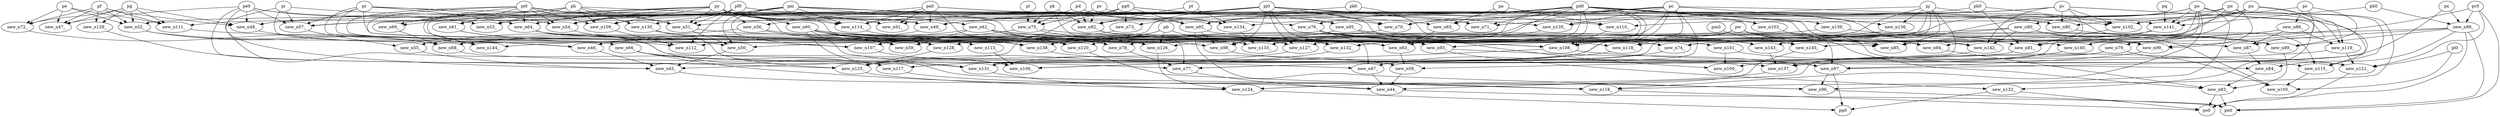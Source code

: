 digraph G {
    "pc0" -> "pn0";
    "new_n44_" -> "pn0";
    "new_n88_" -> "pn0";
    "new_n96_" -> "pn0";
    "new_n83_" -> "pn0";
    "new_n45_" -> "new_n44_";
    "new_n79_" -> "new_n44_";
    "new_n58_" -> "new_n44_";
    "new_n67_" -> "new_n44_";
    "new_n77_" -> "new_n44_";
    "new_n46_" -> "new_n45_";
    "new_n50_" -> "new_n45_";
    "pi" -> "new_n45_";
    "pg0" -> "new_n45_";
    "new_n55_" -> "new_n45_";
    "pr" -> "new_n46_";
    "pc" -> "new_n46_";
    "new_n48_" -> "new_n46_";
    "new_n49_" -> "new_n46_";
    "pe" -> "new_n47_";
    "pf" -> "new_n47_";
    "pg" -> "new_n47_";
    "pe0" -> "new_n47_";
    "pf" -> "new_n48_";
    "pg" -> "new_n48_";
    "pd0" -> "new_n48_";
    "pe0" -> "new_n48_";
    "pm" -> "new_n48_";
    "pj0" -> "new_n49_";
    "ph" -> "new_n49_";
    "py" -> "new_n49_";
    "pv" -> "new_n49_";
    "pa0" -> "new_n49_";
    "pb" -> "new_n50_";
    "pm" -> "new_n50_";
    "new_n52_" -> "new_n50_";
    "new_n51_" -> "new_n50_";
    "pf0" -> "new_n51_";
    "ph" -> "new_n51_";
    "pj0" -> "new_n51_";
    "pi0" -> "new_n51_";
    "py" -> "new_n51_";
    "pc" -> "new_n52_";
    "pe" -> "new_n52_";
    "pf" -> "new_n52_";
    "pg" -> "new_n52_";
    "pd0" -> "new_n53_";
    "pe0" -> "new_n53_";
    "ph" -> "new_n53_";
    "pm" -> "new_n54_";
    "pr" -> "new_n54_";
    "py" -> "new_n54_";
    "pi0" -> "new_n54_";
    "pj0" -> "new_n54_";
    "new_n57_" -> "new_n55_";
    "new_n56_" -> "new_n55_";
    "pa0" -> "new_n56_";
    "py" -> "new_n56_";
    "pr" -> "new_n57_";
    "pe0" -> "new_n57_";
    "pf0" -> "new_n57_";
    "pi" -> "new_n57_";
    "pd0" -> "new_n57_";
    "pj" -> "new_n58_";
    "new_n66_" -> "new_n58_";
    "new_n63_" -> "new_n58_";
    "pd0" -> "new_n59_";
    "new_n61_" -> "new_n59_";
    "new_n62_" -> "new_n59_";
    "new_n60_" -> "new_n59_";
    "py" -> "new_n60_";
    "py" -> "new_n61_";
    "pi0" -> "new_n61_";
    "pm" -> "new_n62_";
    "pu" -> "new_n63_";
    "new_n64_" -> "new_n63_";
    "new_n65_" -> "new_n63_";
    "new_n60_" -> "new_n63_";
    "pd0" -> "new_n63_";
    "py" -> "new_n64_";
    "pm" -> "new_n64_";
    "pr" -> "new_n64_";
    "pi0" -> "new_n64_";
    "pr" -> "new_n65_";
    "pv" -> "new_n65_";
    "pa" -> "new_n65_";
    "ph" -> "new_n66_";
    "new_n76_" -> "new_n67_";
    "pc" -> "new_n67_";
    "new_n68_" -> "new_n67_";
    "new_n74_" -> "new_n67_";
    "new_n70_" -> "new_n68_";
    "new_n52_" -> "new_n68_";
    "new_n69_" -> "new_n68_";
    "new_n72_" -> "new_n68_";
    "new_n73_" -> "new_n68_";
    "py" -> "new_n69_";
    "ph" -> "new_n69_";
    "pi0" -> "new_n69_";
    "pa0" -> "new_n70_";
    "pd0" -> "new_n70_";
    "pj0" -> "new_n70_";
    "pc" -> "new_n70_";
    "pj0" -> "new_n71_";
    "pv" -> "new_n71_";
    "pa0" -> "new_n71_";
    "pd0" -> "new_n71_";
    "pe" -> "new_n72_";
    "pf" -> "new_n72_";
    "pg" -> "new_n72_";
    "pg0" -> "new_n73_";
    "pk0" -> "new_n73_";
    "new_n75_" -> "new_n74_";
    "pj" -> "new_n74_";
    "pr" -> "new_n74_";
    "pn" -> "new_n74_";
    "pl" -> "new_n75_";
    "pd" -> "new_n75_";
    "ps" -> "new_n75_";
    "pk" -> "new_n75_";
    "py" -> "new_n76_";
    "pd0" -> "new_n76_";
    "new_n79_" -> "new_n77_";
    "new_n66_" -> "new_n77_";
    "new_n82_" -> "new_n77_";
    "new_n81_" -> "new_n77_";
    "new_n78_" -> "new_n77_";
    "new_n62_" -> "new_n78_";
    "new_n60_" -> "new_n78_";
    "new_n80_" -> "new_n78_";
    "po" -> "new_n79_";
    "po" -> "new_n80_";
    "pz" -> "new_n81_";
    "po" -> "new_n81_";
    "new_n64_" -> "new_n81_";
    "pv" -> "new_n81_";
    "ph0" -> "new_n81_";
    "pt" -> "new_n82_";
    "pd" -> "new_n82_";
    "ps" -> "new_n82_";
    "pn" -> "new_n82_";
    "pk" -> "new_n82_";
    "new_n94_" -> "new_n83_";
    "pw" -> "new_n83_";
    "new_n84_" -> "new_n83_";
    "new_n89_" -> "new_n83_";
    "new_n61_" -> "new_n84_";
    "new_n87_" -> "new_n84_";
    "new_n88_" -> "new_n84_";
    "new_n86_" -> "new_n85_";
    "po" -> "new_n85_";
    "pw" -> "new_n85_";
    "new_n62_" -> "new_n85_";
    "pd0" -> "new_n85_";
    "pz" -> "new_n86_";
    "po" -> "new_n87_";
    "new_n86_" -> "new_n87_";
    "new_n60_" -> "new_n87_";
    "pb0" -> "new_n88_";
    "pc0" -> "new_n88_";
    "px" -> "new_n88_";
    "new_n92_" -> "new_n89_";
    "pz" -> "new_n89_";
    "new_n90_" -> "new_n89_";
    "new_n76_" -> "new_n89_";
    "new_n88_" -> "new_n89_";
    "pu" -> "new_n90_";
    "pv" -> "new_n90_";
    "pm" -> "new_n90_";
    "pc" -> "new_n90_";
    "pa0" -> "new_n91_";
    "pj0" -> "new_n91_";
    "py" -> "new_n91_";
    "pi0" -> "new_n91_";
    "pd0" -> "new_n92_";
    "pe0" -> "new_n92_";
    "pf0" -> "new_n92_";
    "pg0" -> "new_n92_";
    "ph0" -> "new_n92_";
    "new_n62_" -> "new_n93_";
    "new_n76_" -> "new_n93_";
    "new_n88_" -> "new_n93_";
    "pc0" -> "new_n94_";
    "new_n95_" -> "new_n94_";
    "pd0" -> "new_n94_";
    "pf0" -> "new_n95_";
    "pg0" -> "new_n95_";
    "new_n92_" -> "new_n96_";
    "new_n60_" -> "new_n96_";
    "po" -> "new_n96_";
    "new_n97_" -> "new_n96_";
    "pw" -> "new_n97_";
    "new_n93_" -> "new_n97_";
    "pu" -> "new_n97_";
    "new_n99_" -> "new_n97_";
    "new_n98_" -> "new_n97_";
    "py" -> "new_n98_";
    "pj0" -> "new_n98_";
    "pi0" -> "new_n98_";
    "new_n92_" -> "new_n98_";
    "po" -> "new_n98_";
    "pn" -> "new_n99_";
    "new_n88_" -> "new_n99_";
    "new_n64_" -> "new_n99_";
    "new_n80_" -> "new_n99_";
    "pk0" -> "new_n100_";
    "new_n102_" -> "new_n100_";
    "new_n101_" -> "new_n100_";
    "new_n95_" -> "new_n101_";
    "pz" -> "new_n102_";
    "pu" -> "new_n102_";
    "pd0" -> "new_n102_";
    "ph0" -> "new_n102_";
    "pv" -> "new_n102_";
    "pj0" -> "new_n103_";
    "pd0" -> "new_n103_";
    "new_n116_" -> "po0";
    "new_n88_" -> "po0";
    "new_n121_" -> "po0";
    "new_n122_" -> "po0";
    "new_n83_" -> "po0";
    "new_n79_" -> "new_n105_";
    "new_n80_" -> "new_n105_";
    "new_n115_" -> "new_n105_";
    "pl0" -> "new_n105_";
    "pd0" -> "new_n106_";
    "new_n113_" -> "new_n106_";
    "new_n107_" -> "new_n106_";
    "new_n108_" -> "new_n106_";
    "pe0" -> "new_n106_";
    "new_n75_" -> "new_n107_";
    "pr" -> "new_n107_";
    "pb" -> "new_n107_";
    "pm" -> "new_n107_";
    "pc" -> "new_n108_";
    "new_n60_" -> "new_n108_";
    "new_n110_" -> "new_n108_";
    "pd0" -> "new_n108_";
    "new_n111_" -> "new_n108_";
    "ph" -> "new_n109_";
    "py" -> "new_n109_";
    "pi0" -> "new_n109_";
    "pj0" -> "new_n109_";
    "pj0" -> "new_n110_";
    "pa" -> "new_n110_";
    "pu" -> "new_n110_";
    "pg0" -> "new_n111_";
    "pf" -> "new_n111_";
    "pg" -> "new_n111_";
    "pe" -> "new_n111_";
    "new_n54_" -> "new_n112_";
    "pf0" -> "new_n112_";
    "new_n109_" -> "new_n112_";
    "new_n62_" -> "new_n112_";
    "pi" -> "new_n112_";
    "new_n114_" -> "new_n113_";
    "pg0" -> "new_n114_";
    "pi" -> "new_n114_";
    "pm" -> "new_n114_";
    "pa0" -> "new_n114_";
    "py" -> "new_n114_";
    "pj" -> "new_n115_";
    "po" -> "new_n115_";
    "pn" -> "new_n115_";
    "new_n108_" -> "new_n115_";
    "po" -> "new_n116_";
    "new_n120_" -> "new_n116_";
    "new_n66_" -> "new_n116_";
    "pn" -> "new_n116_";
    "new_n117_" -> "new_n116_";
    "new_n66_" -> "new_n117_";
    "new_n64_" -> "new_n117_";
    "new_n119_" -> "new_n117_";
    "new_n118_" -> "new_n117_";
    "pu" -> "new_n118_";
    "new_n76_" -> "new_n118_";
    "pc" -> "new_n118_";
    "pv" -> "new_n119_";
    "new_n86_" -> "new_n119_";
    "pu" -> "new_n119_";
    "pd0" -> "new_n120_";
    "new_n60_" -> "new_n120_";
    "new_n62_" -> "new_n120_";
    "new_n103_" -> "new_n121_";
    "pl0" -> "new_n121_";
    "new_n119_" -> "new_n121_";
    "pc0" -> "new_n121_";
    "new_n101_" -> "new_n121_";
    "pv" -> "new_n122_";
    "new_n93_" -> "new_n122_";
    "new_n124_" -> "pp0";
    "new_n122_" -> "pp0";
    "new_n97_" -> "pp0";
    "new_n126_" -> "new_n124_";
    "new_n145_" -> "new_n124_";
    "new_n131_" -> "new_n124_";
    "new_n125_" -> "new_n124_";
    "new_n137_" -> "new_n124_";
    "new_n130_" -> "new_n125_";
    "new_n127_" -> "new_n125_";
    "new_n128_" -> "new_n125_";
    "pc" -> "new_n125_";
    "new_n129_" -> "new_n125_";
    "new_n75_" -> "new_n126_";
    "pj" -> "new_n126_";
    "pm" -> "new_n126_";
    "pb" -> "new_n126_";
    "pb" -> "new_n127_";
    "new_n82_" -> "new_n127_";
    "pj0" -> "new_n127_";
    "pj" -> "new_n127_";
    "new_n56_" -> "new_n128_";
    "pw" -> "new_n128_";
    "new_n60_" -> "new_n128_";
    "pf" -> "new_n129_";
    "pg" -> "new_n129_";
    "pf0" -> "new_n130_";
    "ph" -> "new_n130_";
    "pw" -> "new_n131_";
    "new_n60_" -> "new_n131_";
    "new_n132_" -> "new_n131_";
    "pe0" -> "new_n131_";
    "pj0" -> "new_n132_";
    "new_n56_" -> "new_n132_";
    "pj" -> "new_n132_";
    "new_n51_" -> "new_n132_";
    "pd0" -> "new_n132_";
    "new_n136_" -> "new_n133_";
    "new_n135_" -> "new_n133_";
    "new_n130_" -> "new_n133_";
    "new_n134_" -> "new_n133_";
    "pk" -> "new_n133_";
    "pt" -> "new_n134_";
    "pd" -> "new_n134_";
    "ps" -> "new_n134_";
    "pn" -> "new_n134_";
    "pc" -> "new_n135_";
    "pj0" -> "new_n135_";
    "pj" -> "new_n135_";
    "pj" -> "new_n136_";
    "pc" -> "new_n136_";
    "new_n138_" -> "new_n137_";
    "px" -> "new_n137_";
    "new_n140_" -> "new_n137_";
    "new_n142_" -> "new_n137_";
    "new_n143_" -> "new_n137_";
    "pa0" -> "new_n138_";
    "new_n95_" -> "new_n138_";
    "pi0" -> "new_n138_";
    "py" -> "new_n138_";
    "new_n139_" -> "new_n138_";
    "pd0" -> "new_n139_";
    "new_n139_" -> "new_n140_";
    "new_n141_" -> "new_n140_";
    "pn" -> "new_n141_";
    "po" -> "new_n141_";
    "pm" -> "new_n141_";
    "pb0" -> "new_n141_";
    "pq" -> "new_n141_";
    "pv" -> "new_n142_";
    "pd0" -> "new_n142_";
    "new_n80_" -> "new_n142_";
    "pw" -> "new_n142_";
    "new_n95_" -> "new_n143_";
    "new_n141_" -> "new_n143_";
    "new_n60_" -> "new_n143_";
    "new_n80_" -> "new_n143_";
    "ph" -> "new_n144_";
    "pj0" -> "new_n144_";
    "new_n52_" -> "new_n144_";
    "pg0" -> "new_n145_";
    "new_n86_" -> "new_n145_";
    "pm0" -> "new_n145_";
}
